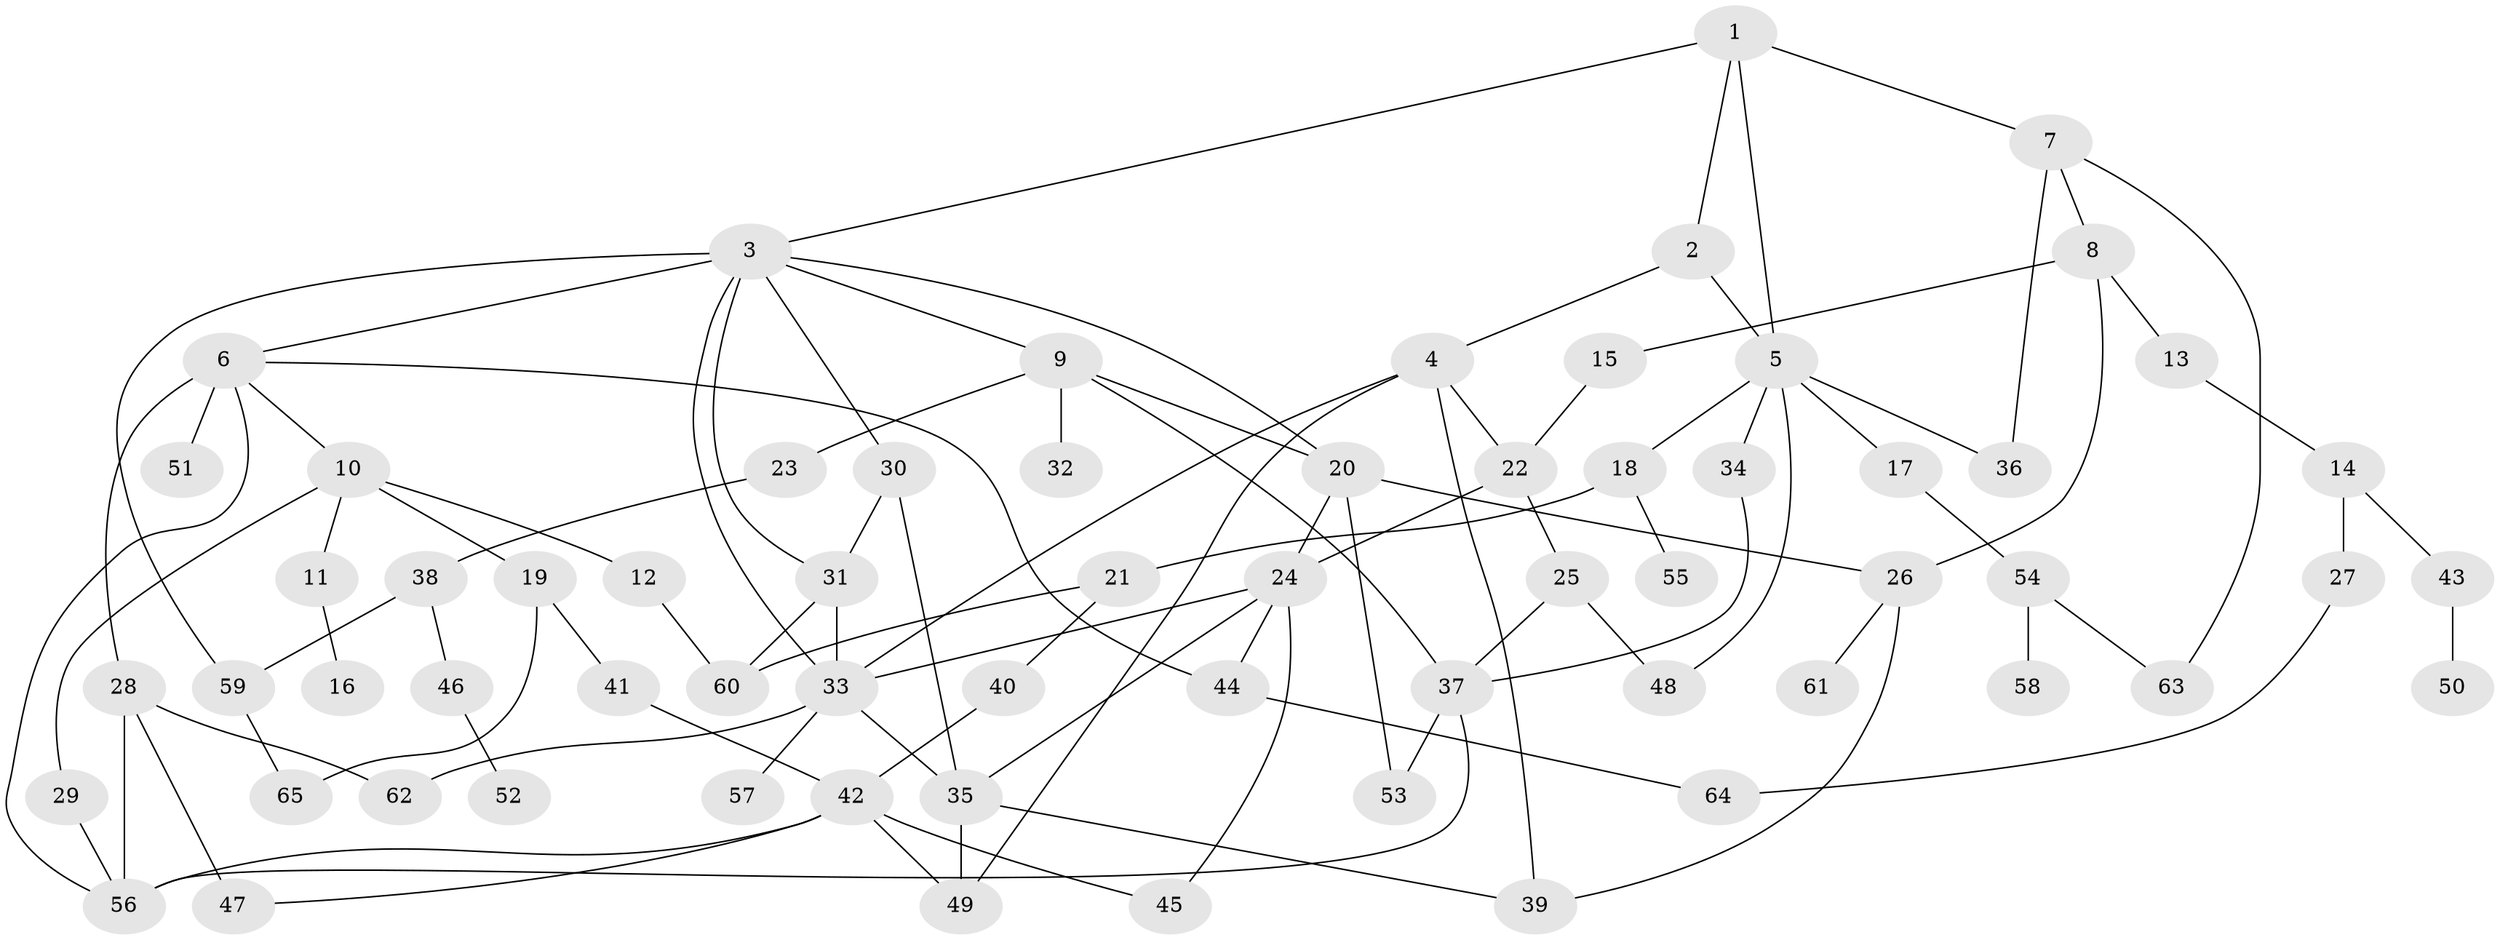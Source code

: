 // original degree distribution, {4: 0.14285714285714285, 3: 0.20952380952380953, 5: 0.09523809523809523, 7: 0.01904761904761905, 2: 0.3047619047619048, 1: 0.20952380952380953, 6: 0.01904761904761905}
// Generated by graph-tools (version 1.1) at 2025/48/03/04/25 22:48:49]
// undirected, 65 vertices, 99 edges
graph export_dot {
  node [color=gray90,style=filled];
  1;
  2;
  3;
  4;
  5;
  6;
  7;
  8;
  9;
  10;
  11;
  12;
  13;
  14;
  15;
  16;
  17;
  18;
  19;
  20;
  21;
  22;
  23;
  24;
  25;
  26;
  27;
  28;
  29;
  30;
  31;
  32;
  33;
  34;
  35;
  36;
  37;
  38;
  39;
  40;
  41;
  42;
  43;
  44;
  45;
  46;
  47;
  48;
  49;
  50;
  51;
  52;
  53;
  54;
  55;
  56;
  57;
  58;
  59;
  60;
  61;
  62;
  63;
  64;
  65;
  1 -- 2 [weight=1.0];
  1 -- 3 [weight=1.0];
  1 -- 5 [weight=1.0];
  1 -- 7 [weight=1.0];
  2 -- 4 [weight=1.0];
  2 -- 5 [weight=1.0];
  3 -- 6 [weight=1.0];
  3 -- 9 [weight=1.0];
  3 -- 20 [weight=1.0];
  3 -- 30 [weight=1.0];
  3 -- 31 [weight=1.0];
  3 -- 33 [weight=1.0];
  3 -- 59 [weight=1.0];
  4 -- 22 [weight=1.0];
  4 -- 33 [weight=1.0];
  4 -- 39 [weight=1.0];
  4 -- 49 [weight=1.0];
  5 -- 17 [weight=1.0];
  5 -- 18 [weight=1.0];
  5 -- 34 [weight=1.0];
  5 -- 36 [weight=1.0];
  5 -- 48 [weight=1.0];
  6 -- 10 [weight=1.0];
  6 -- 28 [weight=2.0];
  6 -- 44 [weight=1.0];
  6 -- 51 [weight=2.0];
  6 -- 56 [weight=1.0];
  7 -- 8 [weight=1.0];
  7 -- 36 [weight=1.0];
  7 -- 63 [weight=1.0];
  8 -- 13 [weight=1.0];
  8 -- 15 [weight=1.0];
  8 -- 26 [weight=1.0];
  9 -- 20 [weight=1.0];
  9 -- 23 [weight=1.0];
  9 -- 32 [weight=1.0];
  9 -- 37 [weight=1.0];
  10 -- 11 [weight=1.0];
  10 -- 12 [weight=1.0];
  10 -- 19 [weight=1.0];
  10 -- 29 [weight=1.0];
  11 -- 16 [weight=1.0];
  12 -- 60 [weight=1.0];
  13 -- 14 [weight=1.0];
  14 -- 27 [weight=1.0];
  14 -- 43 [weight=1.0];
  15 -- 22 [weight=1.0];
  17 -- 54 [weight=1.0];
  18 -- 21 [weight=1.0];
  18 -- 55 [weight=1.0];
  19 -- 41 [weight=1.0];
  19 -- 65 [weight=1.0];
  20 -- 24 [weight=2.0];
  20 -- 26 [weight=1.0];
  20 -- 53 [weight=1.0];
  21 -- 40 [weight=1.0];
  21 -- 60 [weight=1.0];
  22 -- 24 [weight=1.0];
  22 -- 25 [weight=1.0];
  23 -- 38 [weight=1.0];
  24 -- 33 [weight=1.0];
  24 -- 35 [weight=1.0];
  24 -- 44 [weight=1.0];
  24 -- 45 [weight=1.0];
  25 -- 37 [weight=1.0];
  25 -- 48 [weight=1.0];
  26 -- 39 [weight=1.0];
  26 -- 61 [weight=1.0];
  27 -- 64 [weight=1.0];
  28 -- 47 [weight=2.0];
  28 -- 56 [weight=1.0];
  28 -- 62 [weight=1.0];
  29 -- 56 [weight=1.0];
  30 -- 31 [weight=1.0];
  30 -- 35 [weight=2.0];
  31 -- 33 [weight=2.0];
  31 -- 60 [weight=1.0];
  33 -- 35 [weight=1.0];
  33 -- 57 [weight=1.0];
  33 -- 62 [weight=1.0];
  34 -- 37 [weight=1.0];
  35 -- 39 [weight=1.0];
  35 -- 49 [weight=1.0];
  37 -- 53 [weight=1.0];
  37 -- 56 [weight=1.0];
  38 -- 46 [weight=1.0];
  38 -- 59 [weight=1.0];
  40 -- 42 [weight=1.0];
  41 -- 42 [weight=1.0];
  42 -- 45 [weight=1.0];
  42 -- 47 [weight=1.0];
  42 -- 49 [weight=1.0];
  42 -- 56 [weight=1.0];
  43 -- 50 [weight=1.0];
  44 -- 64 [weight=1.0];
  46 -- 52 [weight=1.0];
  54 -- 58 [weight=1.0];
  54 -- 63 [weight=1.0];
  59 -- 65 [weight=1.0];
}

